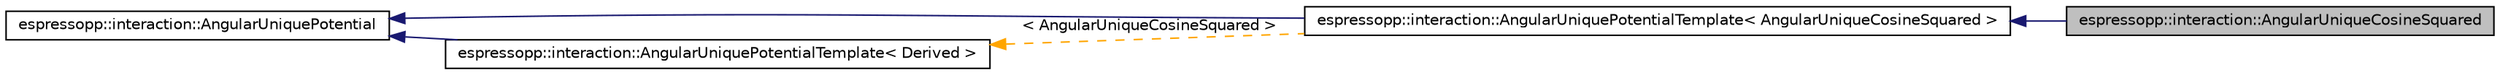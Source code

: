 digraph G
{
  edge [fontname="Helvetica",fontsize="10",labelfontname="Helvetica",labelfontsize="10"];
  node [fontname="Helvetica",fontsize="10",shape=record];
  rankdir="LR";
  Node1 [label="espressopp::interaction::AngularUniqueCosineSquared",height=0.2,width=0.4,color="black", fillcolor="grey75", style="filled" fontcolor="black"];
  Node2 -> Node1 [dir="back",color="midnightblue",fontsize="10",style="solid",fontname="Helvetica"];
  Node2 [label="espressopp::interaction::AngularUniquePotentialTemplate\< AngularUniqueCosineSquared \>",height=0.2,width=0.4,color="black", fillcolor="white", style="filled",URL="$classespressopp_1_1interaction_1_1AngularUniquePotentialTemplate.html"];
  Node3 -> Node2 [dir="back",color="midnightblue",fontsize="10",style="solid",fontname="Helvetica"];
  Node3 [label="espressopp::interaction::AngularUniquePotential",height=0.2,width=0.4,color="black", fillcolor="white", style="filled",URL="$classespressopp_1_1interaction_1_1AngularUniquePotential.html"];
  Node4 -> Node2 [dir="back",color="orange",fontsize="10",style="dashed",label=" \< AngularUniqueCosineSquared \>" ,fontname="Helvetica"];
  Node4 [label="espressopp::interaction::AngularUniquePotentialTemplate\< Derived \>",height=0.2,width=0.4,color="black", fillcolor="white", style="filled",URL="$classespressopp_1_1interaction_1_1AngularUniquePotentialTemplate.html"];
  Node3 -> Node4 [dir="back",color="midnightblue",fontsize="10",style="solid",fontname="Helvetica"];
}
